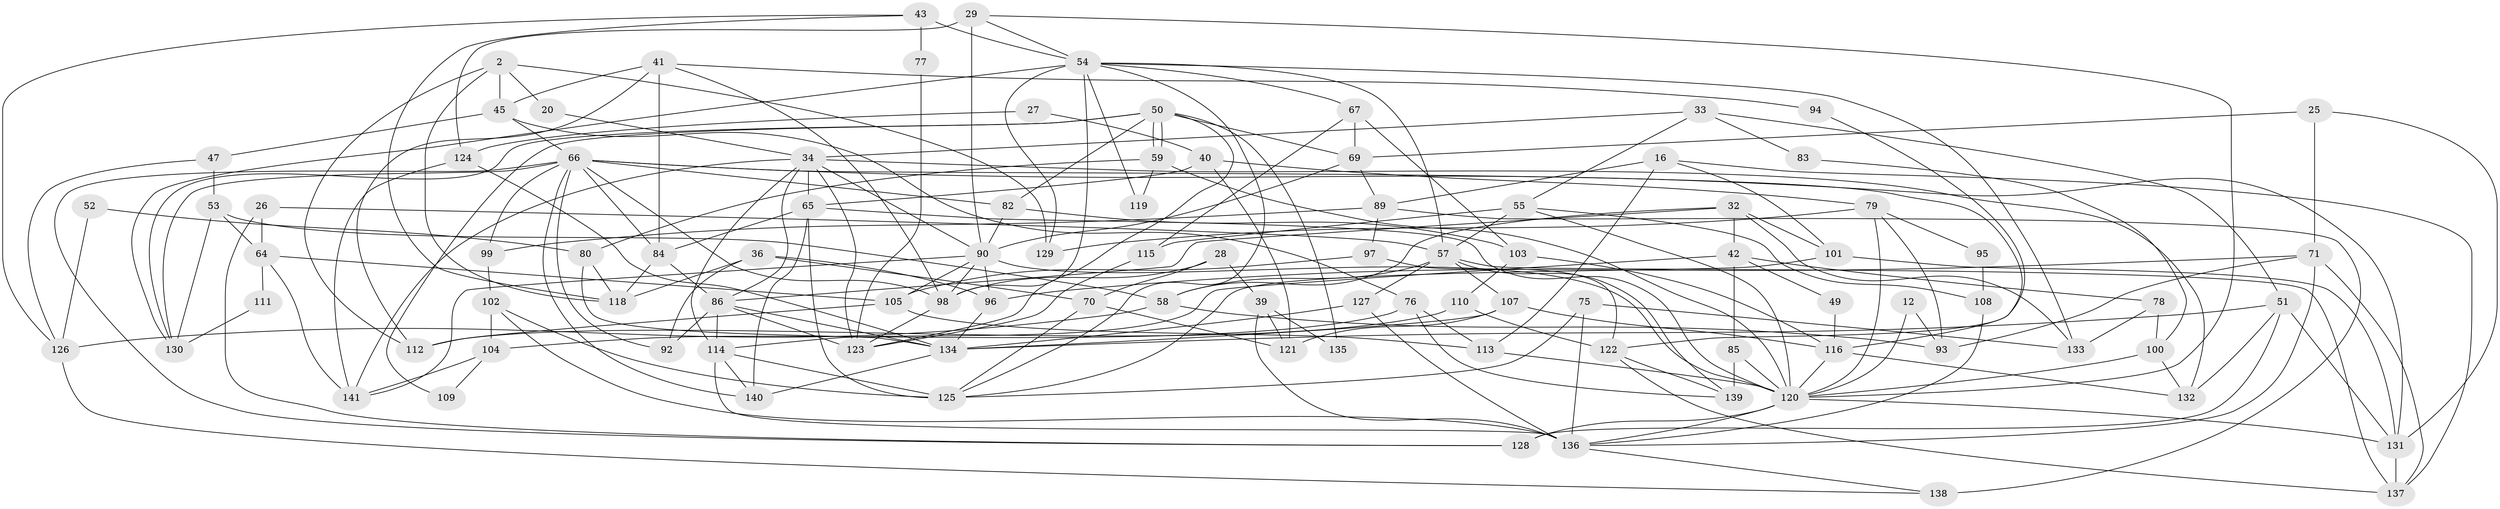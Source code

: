 // original degree distribution, {5: 0.15602836879432624, 7: 0.0425531914893617, 4: 0.3404255319148936, 6: 0.09929078014184398, 2: 0.12056737588652482, 3: 0.24113475177304963}
// Generated by graph-tools (version 1.1) at 2025/52/03/04/25 21:52:38]
// undirected, 98 vertices, 220 edges
graph export_dot {
graph [start="1"]
  node [color=gray90,style=filled];
  2;
  12;
  16;
  20;
  25;
  26;
  27;
  28;
  29;
  32;
  33;
  34 [super="+3"];
  36;
  39;
  40;
  41;
  42;
  43;
  45 [super="+15"];
  47 [super="+6"];
  49;
  50 [super="+31"];
  51 [super="+22"];
  52;
  53;
  54 [super="+37+11"];
  55;
  57 [super="+7"];
  58 [super="+21"];
  59;
  64;
  65 [super="+9+61"];
  66 [super="+5+1"];
  67;
  69;
  70;
  71;
  75;
  76;
  77 [super="+60"];
  78;
  79 [super="+68"];
  80;
  82;
  83;
  84;
  85;
  86 [super="+18"];
  89 [super="+74"];
  90 [super="+48+24"];
  92;
  93;
  94;
  95;
  96 [super="+23"];
  97;
  98 [super="+91"];
  99;
  100;
  101;
  102;
  103;
  104 [super="+63"];
  105 [super="+56"];
  107;
  108;
  109;
  110;
  111;
  112;
  113;
  114 [super="+72"];
  115;
  116;
  118;
  119;
  120 [super="+106+10+38"];
  121 [super="+44"];
  122;
  123 [super="+46+117"];
  124 [super="+35"];
  125 [super="+87"];
  126;
  127;
  128 [super="+88"];
  129;
  130;
  131 [super="+81"];
  132;
  133;
  134 [super="+17"];
  135;
  136 [super="+73+30+13"];
  137 [super="+4"];
  138;
  139;
  140;
  141;
  2 -- 129;
  2 -- 20;
  2 -- 112;
  2 -- 118;
  2 -- 45;
  12 -- 93;
  12 -- 120;
  16 -- 101;
  16 -- 137;
  16 -- 89;
  16 -- 113;
  20 -- 34;
  25 -- 71;
  25 -- 69;
  25 -- 131;
  26 -- 64;
  26 -- 57 [weight=2];
  26 -- 128;
  27 -- 124;
  27 -- 40;
  28 -- 70;
  28 -- 39;
  28 -- 98;
  29 -- 120;
  29 -- 124 [weight=2];
  29 -- 54;
  29 -- 90;
  32 -- 133;
  32 -- 86;
  32 -- 42;
  32 -- 101;
  32 -- 58;
  33 -- 51;
  33 -- 34;
  33 -- 55;
  33 -- 83;
  34 -- 141 [weight=2];
  34 -- 132;
  34 -- 65 [weight=2];
  34 -- 114;
  34 -- 86;
  34 -- 123 [weight=2];
  34 -- 90;
  36 -- 118;
  36 -- 92;
  36 -- 70;
  36 -- 96;
  39 -- 135;
  39 -- 121;
  39 -- 136;
  40 -- 121;
  40 -- 79;
  40 -- 65;
  41 -- 98;
  41 -- 84;
  41 -- 94;
  41 -- 112;
  41 -- 45;
  42 -- 78;
  42 -- 49;
  42 -- 85;
  42 -- 114;
  43 -- 118;
  43 -- 54 [weight=2];
  43 -- 77 [weight=2];
  43 -- 126;
  45 -- 76;
  45 -- 66;
  45 -- 47;
  47 -- 126;
  47 -- 53;
  49 -- 116;
  50 -- 59;
  50 -- 59;
  50 -- 82;
  50 -- 109;
  50 -- 123;
  50 -- 135;
  50 -- 69;
  50 -- 130;
  51 -- 131;
  51 -- 128;
  51 -- 132;
  51 -- 134;
  52 -- 80;
  52 -- 126;
  53 -- 58;
  53 -- 64;
  53 -- 130;
  54 -- 125;
  54 -- 119;
  54 -- 57 [weight=2];
  54 -- 129;
  54 -- 130;
  54 -- 67;
  54 -- 98;
  54 -- 133;
  55 -- 115;
  55 -- 108;
  55 -- 120;
  55 -- 57;
  57 -- 58;
  57 -- 107;
  57 -- 139;
  57 -- 127;
  57 -- 137;
  58 -- 126;
  58 -- 93;
  59 -- 80;
  59 -- 119;
  59 -- 120;
  64 -- 141;
  64 -- 105 [weight=2];
  64 -- 111;
  65 -- 84;
  65 -- 140;
  65 -- 125;
  65 -- 120;
  66 -- 82;
  66 -- 130;
  66 -- 116;
  66 -- 84;
  66 -- 99;
  66 -- 131;
  66 -- 140;
  66 -- 92;
  66 -- 128;
  66 -- 98;
  67 -- 103;
  67 -- 69;
  67 -- 115;
  69 -- 89;
  69 -- 90;
  70 -- 121 [weight=2];
  70 -- 125;
  71 -- 93;
  71 -- 137;
  71 -- 136;
  71 -- 96;
  75 -- 125;
  75 -- 133;
  75 -- 136;
  76 -- 113;
  76 -- 139;
  76 -- 104 [weight=2];
  77 -- 123;
  78 -- 133;
  78 -- 100;
  79 -- 93;
  79 -- 120 [weight=2];
  79 -- 129;
  79 -- 95;
  80 -- 118;
  80 -- 134;
  82 -- 103;
  82 -- 90;
  83 -- 100;
  84 -- 118;
  84 -- 86;
  85 -- 139;
  85 -- 120;
  86 -- 92;
  86 -- 134;
  86 -- 114;
  86 -- 123;
  89 -- 138 [weight=2];
  89 -- 97;
  89 -- 99;
  90 -- 98 [weight=2];
  90 -- 141;
  90 -- 105;
  90 -- 96;
  90 -- 120;
  94 -- 122;
  95 -- 108;
  96 -- 134;
  97 -- 122;
  97 -- 105;
  98 -- 123;
  99 -- 102;
  100 -- 132;
  100 -- 120;
  101 -- 125;
  101 -- 131;
  102 -- 125;
  102 -- 104;
  102 -- 136;
  103 -- 116;
  103 -- 110;
  104 -- 141;
  104 -- 109;
  105 -- 113;
  105 -- 112;
  107 -- 116;
  107 -- 121;
  107 -- 134;
  108 -- 136;
  110 -- 112;
  110 -- 122;
  111 -- 130;
  113 -- 120;
  114 -- 125 [weight=2];
  114 -- 136 [weight=2];
  114 -- 140;
  115 -- 123;
  116 -- 132;
  116 -- 120;
  120 -- 131;
  120 -- 136;
  120 -- 128 [weight=2];
  122 -- 139;
  122 -- 137;
  124 -- 141;
  124 -- 134;
  126 -- 138;
  127 -- 134;
  127 -- 136;
  131 -- 137;
  134 -- 140;
  136 -- 138;
}
